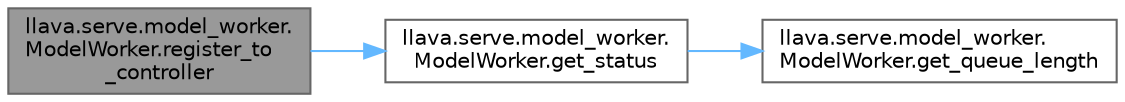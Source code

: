 digraph "llava.serve.model_worker.ModelWorker.register_to_controller"
{
 // LATEX_PDF_SIZE
  bgcolor="transparent";
  edge [fontname=Helvetica,fontsize=10,labelfontname=Helvetica,labelfontsize=10];
  node [fontname=Helvetica,fontsize=10,shape=box,height=0.2,width=0.4];
  rankdir="LR";
  Node1 [id="Node000001",label="llava.serve.model_worker.\lModelWorker.register_to\l_controller",height=0.2,width=0.4,color="gray40", fillcolor="grey60", style="filled", fontcolor="black",tooltip=" "];
  Node1 -> Node2 [id="edge1_Node000001_Node000002",color="steelblue1",style="solid",tooltip=" "];
  Node2 [id="Node000002",label="llava.serve.model_worker.\lModelWorker.get_status",height=0.2,width=0.4,color="grey40", fillcolor="white", style="filled",URL="$classllava_1_1serve_1_1model__worker_1_1_model_worker.html#aec73328af30b9ffe05e2ee9aa5030d8f",tooltip=" "];
  Node2 -> Node3 [id="edge2_Node000002_Node000003",color="steelblue1",style="solid",tooltip=" "];
  Node3 [id="Node000003",label="llava.serve.model_worker.\lModelWorker.get_queue_length",height=0.2,width=0.4,color="grey40", fillcolor="white", style="filled",URL="$classllava_1_1serve_1_1model__worker_1_1_model_worker.html#aa6ffa9e99a5f24c78f0ffc9afb8b05d9",tooltip=" "];
}
